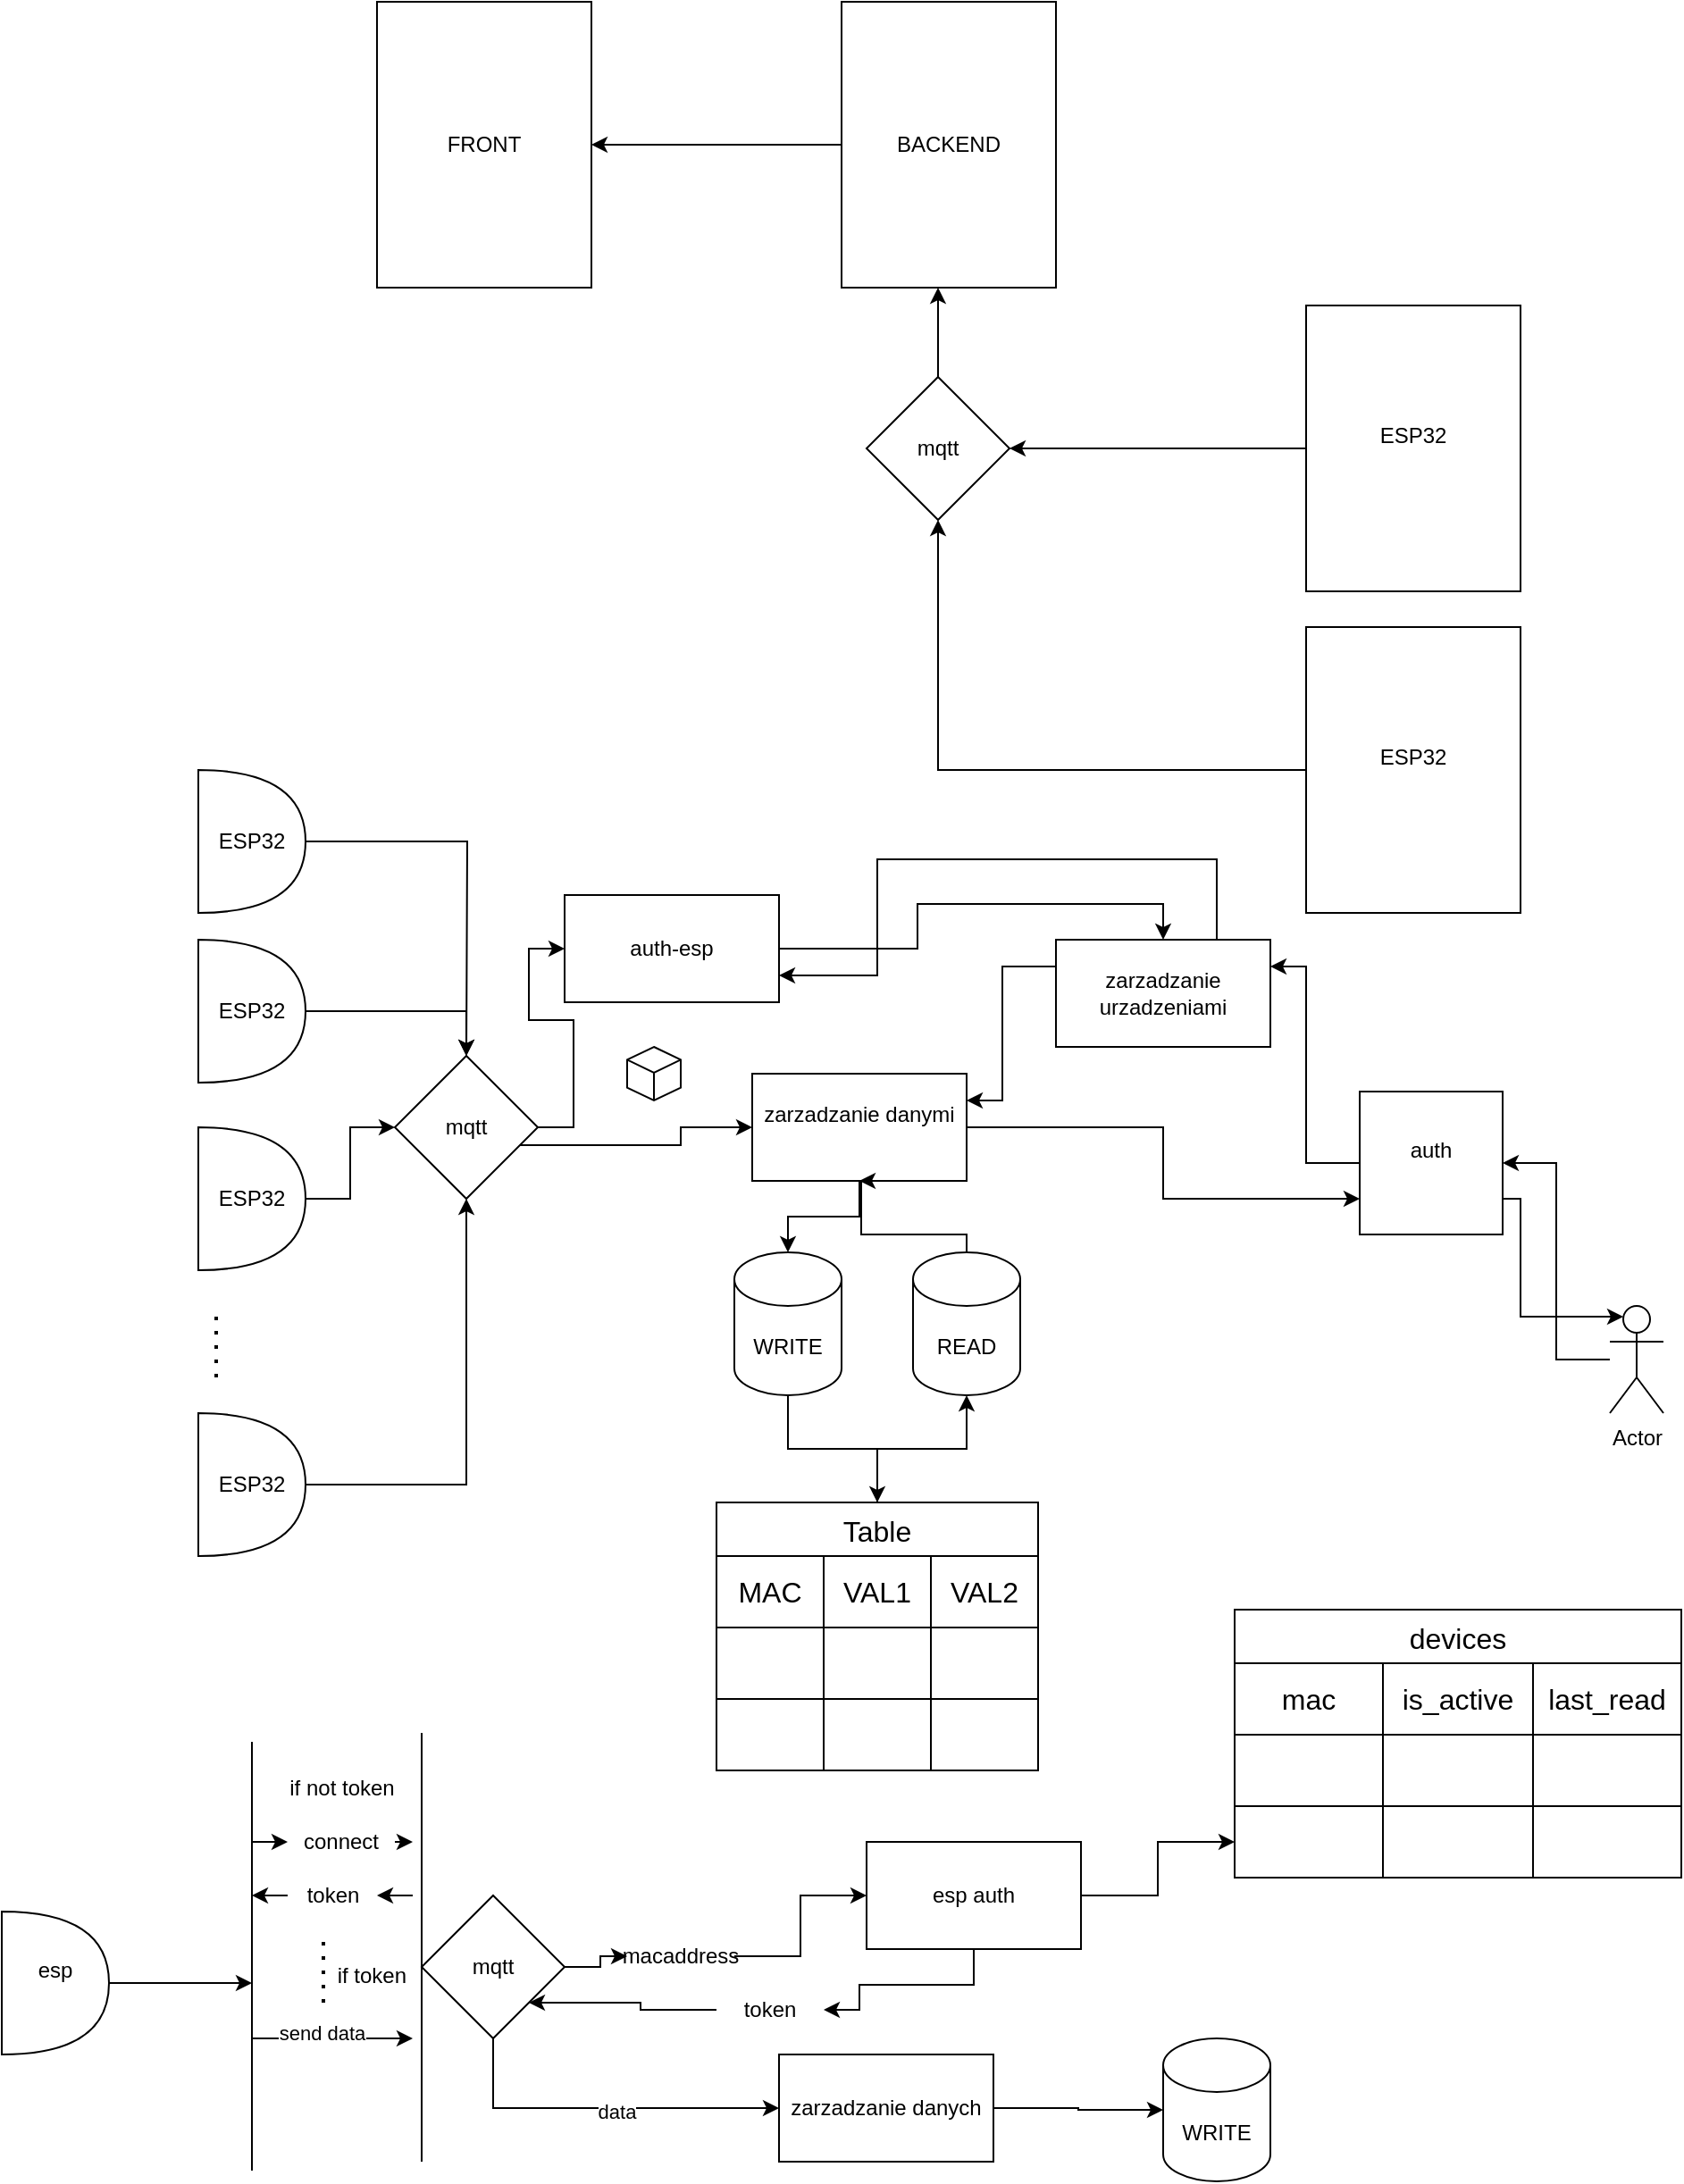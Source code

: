 <mxfile version="24.8.2">
  <diagram name="Strona-1" id="Qug85Xm8MsD0ged3D32k">
    <mxGraphModel dx="2261" dy="720" grid="1" gridSize="10" guides="1" tooltips="1" connect="1" arrows="1" fold="1" page="1" pageScale="1" pageWidth="827" pageHeight="1169" math="0" shadow="0">
      <root>
        <mxCell id="0" />
        <mxCell id="1" parent="0" />
        <mxCell id="Wiyv4J4VftKUWs66t4UB-1" value="FRONT" style="rounded=0;whiteSpace=wrap;html=1;" parent="1" vertex="1">
          <mxGeometry x="60" y="60" width="120" height="160" as="geometry" />
        </mxCell>
        <mxCell id="Wiyv4J4VftKUWs66t4UB-8" style="edgeStyle=orthogonalEdgeStyle;rounded=0;orthogonalLoop=1;jettySize=auto;html=1;entryX=1;entryY=0.5;entryDx=0;entryDy=0;" parent="1" source="Wiyv4J4VftKUWs66t4UB-2" target="Wiyv4J4VftKUWs66t4UB-1" edge="1">
          <mxGeometry relative="1" as="geometry" />
        </mxCell>
        <mxCell id="Wiyv4J4VftKUWs66t4UB-2" value="BACKEND" style="rounded=0;whiteSpace=wrap;html=1;" parent="1" vertex="1">
          <mxGeometry x="320" y="60" width="120" height="160" as="geometry" />
        </mxCell>
        <mxCell id="Wiyv4J4VftKUWs66t4UB-11" style="edgeStyle=orthogonalEdgeStyle;rounded=0;orthogonalLoop=1;jettySize=auto;html=1;entryX=1;entryY=0.5;entryDx=0;entryDy=0;" parent="1" source="Wiyv4J4VftKUWs66t4UB-3" target="Wiyv4J4VftKUWs66t4UB-9" edge="1">
          <mxGeometry relative="1" as="geometry">
            <mxPoint x="420" y="310" as="targetPoint" />
          </mxGeometry>
        </mxCell>
        <mxCell id="Wiyv4J4VftKUWs66t4UB-3" value="ESP32&lt;div&gt;&lt;br&gt;&lt;/div&gt;" style="rounded=0;whiteSpace=wrap;html=1;" parent="1" vertex="1">
          <mxGeometry x="580" y="230" width="120" height="160" as="geometry" />
        </mxCell>
        <mxCell id="Wiyv4J4VftKUWs66t4UB-12" style="edgeStyle=orthogonalEdgeStyle;rounded=0;orthogonalLoop=1;jettySize=auto;html=1;entryX=0.5;entryY=1;entryDx=0;entryDy=0;" parent="1" source="Wiyv4J4VftKUWs66t4UB-6" target="Wiyv4J4VftKUWs66t4UB-9" edge="1">
          <mxGeometry relative="1" as="geometry" />
        </mxCell>
        <mxCell id="Wiyv4J4VftKUWs66t4UB-6" value="ESP32&lt;div&gt;&lt;br&gt;&lt;/div&gt;" style="rounded=0;whiteSpace=wrap;html=1;" parent="1" vertex="1">
          <mxGeometry x="580" y="410" width="120" height="160" as="geometry" />
        </mxCell>
        <mxCell id="Wiyv4J4VftKUWs66t4UB-9" value="mqtt" style="rhombus;whiteSpace=wrap;html=1;" parent="1" vertex="1">
          <mxGeometry x="334" y="270" width="80" height="80" as="geometry" />
        </mxCell>
        <mxCell id="Wiyv4J4VftKUWs66t4UB-10" style="edgeStyle=orthogonalEdgeStyle;rounded=0;orthogonalLoop=1;jettySize=auto;html=1;entryX=0.45;entryY=1;entryDx=0;entryDy=0;entryPerimeter=0;" parent="1" source="Wiyv4J4VftKUWs66t4UB-9" target="Wiyv4J4VftKUWs66t4UB-2" edge="1">
          <mxGeometry relative="1" as="geometry" />
        </mxCell>
        <mxCell id="GCYZfr7af3xyStUnqvK9-22" style="edgeStyle=orthogonalEdgeStyle;rounded=0;orthogonalLoop=1;jettySize=auto;html=1;entryX=0;entryY=0.75;entryDx=0;entryDy=0;" parent="1" source="GCYZfr7af3xyStUnqvK9-1" target="GCYZfr7af3xyStUnqvK9-18" edge="1">
          <mxGeometry relative="1" as="geometry" />
        </mxCell>
        <mxCell id="GCYZfr7af3xyStUnqvK9-1" value="zarzadzanie danymi&lt;div&gt;&lt;br&gt;&lt;/div&gt;" style="rounded=0;whiteSpace=wrap;html=1;" parent="1" vertex="1">
          <mxGeometry x="270" y="660" width="120" height="60" as="geometry" />
        </mxCell>
        <mxCell id="GCYZfr7af3xyStUnqvK9-47" style="edgeStyle=orthogonalEdgeStyle;rounded=0;orthogonalLoop=1;jettySize=auto;html=1;entryX=0;entryY=0.5;entryDx=0;entryDy=0;" parent="1" source="GCYZfr7af3xyStUnqvK9-2" target="GCYZfr7af3xyStUnqvK9-46" edge="1">
          <mxGeometry relative="1" as="geometry" />
        </mxCell>
        <mxCell id="zikqFcTYSRr6rRfWWHI3-1" style="edgeStyle=orthogonalEdgeStyle;rounded=0;orthogonalLoop=1;jettySize=auto;html=1;entryX=0;entryY=0.5;entryDx=0;entryDy=0;" edge="1" parent="1" source="GCYZfr7af3xyStUnqvK9-2" target="GCYZfr7af3xyStUnqvK9-1">
          <mxGeometry relative="1" as="geometry">
            <Array as="points">
              <mxPoint x="230" y="700" />
              <mxPoint x="230" y="690" />
            </Array>
          </mxGeometry>
        </mxCell>
        <mxCell id="GCYZfr7af3xyStUnqvK9-2" value="mqtt" style="rhombus;whiteSpace=wrap;html=1;" parent="1" vertex="1">
          <mxGeometry x="70" y="650" width="80" height="80" as="geometry" />
        </mxCell>
        <mxCell id="GCYZfr7af3xyStUnqvK9-4" value="" style="html=1;whiteSpace=wrap;shape=isoCube2;backgroundOutline=1;isoAngle=15;" parent="1" vertex="1">
          <mxGeometry x="200" y="645" width="30" height="30" as="geometry" />
        </mxCell>
        <mxCell id="GCYZfr7af3xyStUnqvK9-5" value="Table" style="shape=table;startSize=30;container=1;collapsible=0;childLayout=tableLayout;strokeColor=default;fontSize=16;" parent="1" vertex="1">
          <mxGeometry x="250" y="900" width="180" height="150" as="geometry" />
        </mxCell>
        <mxCell id="GCYZfr7af3xyStUnqvK9-6" value="" style="shape=tableRow;horizontal=0;startSize=0;swimlaneHead=0;swimlaneBody=0;strokeColor=inherit;top=0;left=0;bottom=0;right=0;collapsible=0;dropTarget=0;fillColor=none;points=[[0,0.5],[1,0.5]];portConstraint=eastwest;fontSize=16;" parent="GCYZfr7af3xyStUnqvK9-5" vertex="1">
          <mxGeometry y="30" width="180" height="40" as="geometry" />
        </mxCell>
        <mxCell id="GCYZfr7af3xyStUnqvK9-7" value="MAC" style="shape=partialRectangle;html=1;whiteSpace=wrap;connectable=0;strokeColor=inherit;overflow=hidden;fillColor=none;top=0;left=0;bottom=0;right=0;pointerEvents=1;fontSize=16;" parent="GCYZfr7af3xyStUnqvK9-6" vertex="1">
          <mxGeometry width="60" height="40" as="geometry">
            <mxRectangle width="60" height="40" as="alternateBounds" />
          </mxGeometry>
        </mxCell>
        <mxCell id="GCYZfr7af3xyStUnqvK9-8" value="VAL1" style="shape=partialRectangle;html=1;whiteSpace=wrap;connectable=0;strokeColor=inherit;overflow=hidden;fillColor=none;top=0;left=0;bottom=0;right=0;pointerEvents=1;fontSize=16;" parent="GCYZfr7af3xyStUnqvK9-6" vertex="1">
          <mxGeometry x="60" width="60" height="40" as="geometry">
            <mxRectangle width="60" height="40" as="alternateBounds" />
          </mxGeometry>
        </mxCell>
        <mxCell id="GCYZfr7af3xyStUnqvK9-9" value="VAL2" style="shape=partialRectangle;html=1;whiteSpace=wrap;connectable=0;strokeColor=inherit;overflow=hidden;fillColor=none;top=0;left=0;bottom=0;right=0;pointerEvents=1;fontSize=16;" parent="GCYZfr7af3xyStUnqvK9-6" vertex="1">
          <mxGeometry x="120" width="60" height="40" as="geometry">
            <mxRectangle width="60" height="40" as="alternateBounds" />
          </mxGeometry>
        </mxCell>
        <mxCell id="GCYZfr7af3xyStUnqvK9-10" value="" style="shape=tableRow;horizontal=0;startSize=0;swimlaneHead=0;swimlaneBody=0;strokeColor=inherit;top=0;left=0;bottom=0;right=0;collapsible=0;dropTarget=0;fillColor=none;points=[[0,0.5],[1,0.5]];portConstraint=eastwest;fontSize=16;" parent="GCYZfr7af3xyStUnqvK9-5" vertex="1">
          <mxGeometry y="70" width="180" height="40" as="geometry" />
        </mxCell>
        <mxCell id="GCYZfr7af3xyStUnqvK9-11" value="" style="shape=partialRectangle;html=1;whiteSpace=wrap;connectable=0;strokeColor=inherit;overflow=hidden;fillColor=none;top=0;left=0;bottom=0;right=0;pointerEvents=1;fontSize=16;" parent="GCYZfr7af3xyStUnqvK9-10" vertex="1">
          <mxGeometry width="60" height="40" as="geometry">
            <mxRectangle width="60" height="40" as="alternateBounds" />
          </mxGeometry>
        </mxCell>
        <mxCell id="GCYZfr7af3xyStUnqvK9-12" value="" style="shape=partialRectangle;html=1;whiteSpace=wrap;connectable=0;strokeColor=inherit;overflow=hidden;fillColor=none;top=0;left=0;bottom=0;right=0;pointerEvents=1;fontSize=16;" parent="GCYZfr7af3xyStUnqvK9-10" vertex="1">
          <mxGeometry x="60" width="60" height="40" as="geometry">
            <mxRectangle width="60" height="40" as="alternateBounds" />
          </mxGeometry>
        </mxCell>
        <mxCell id="GCYZfr7af3xyStUnqvK9-13" value="" style="shape=partialRectangle;html=1;whiteSpace=wrap;connectable=0;strokeColor=inherit;overflow=hidden;fillColor=none;top=0;left=0;bottom=0;right=0;pointerEvents=1;fontSize=16;" parent="GCYZfr7af3xyStUnqvK9-10" vertex="1">
          <mxGeometry x="120" width="60" height="40" as="geometry">
            <mxRectangle width="60" height="40" as="alternateBounds" />
          </mxGeometry>
        </mxCell>
        <mxCell id="GCYZfr7af3xyStUnqvK9-14" value="" style="shape=tableRow;horizontal=0;startSize=0;swimlaneHead=0;swimlaneBody=0;strokeColor=inherit;top=0;left=0;bottom=0;right=0;collapsible=0;dropTarget=0;fillColor=none;points=[[0,0.5],[1,0.5]];portConstraint=eastwest;fontSize=16;" parent="GCYZfr7af3xyStUnqvK9-5" vertex="1">
          <mxGeometry y="110" width="180" height="40" as="geometry" />
        </mxCell>
        <mxCell id="GCYZfr7af3xyStUnqvK9-15" value="" style="shape=partialRectangle;html=1;whiteSpace=wrap;connectable=0;strokeColor=inherit;overflow=hidden;fillColor=none;top=0;left=0;bottom=0;right=0;pointerEvents=1;fontSize=16;" parent="GCYZfr7af3xyStUnqvK9-14" vertex="1">
          <mxGeometry width="60" height="40" as="geometry">
            <mxRectangle width="60" height="40" as="alternateBounds" />
          </mxGeometry>
        </mxCell>
        <mxCell id="GCYZfr7af3xyStUnqvK9-16" value="" style="shape=partialRectangle;html=1;whiteSpace=wrap;connectable=0;strokeColor=inherit;overflow=hidden;fillColor=none;top=0;left=0;bottom=0;right=0;pointerEvents=1;fontSize=16;" parent="GCYZfr7af3xyStUnqvK9-14" vertex="1">
          <mxGeometry x="60" width="60" height="40" as="geometry">
            <mxRectangle width="60" height="40" as="alternateBounds" />
          </mxGeometry>
        </mxCell>
        <mxCell id="GCYZfr7af3xyStUnqvK9-17" value="" style="shape=partialRectangle;html=1;whiteSpace=wrap;connectable=0;strokeColor=inherit;overflow=hidden;fillColor=none;top=0;left=0;bottom=0;right=0;pointerEvents=1;fontSize=16;" parent="GCYZfr7af3xyStUnqvK9-14" vertex="1">
          <mxGeometry x="120" width="60" height="40" as="geometry">
            <mxRectangle width="60" height="40" as="alternateBounds" />
          </mxGeometry>
        </mxCell>
        <mxCell id="GCYZfr7af3xyStUnqvK9-21" style="edgeStyle=orthogonalEdgeStyle;rounded=0;orthogonalLoop=1;jettySize=auto;html=1;exitX=0;exitY=0.5;exitDx=0;exitDy=0;entryX=1;entryY=0.25;entryDx=0;entryDy=0;" parent="1" source="GCYZfr7af3xyStUnqvK9-44" target="GCYZfr7af3xyStUnqvK9-1" edge="1">
          <mxGeometry relative="1" as="geometry">
            <Array as="points">
              <mxPoint x="410" y="600" />
              <mxPoint x="410" y="675" />
            </Array>
          </mxGeometry>
        </mxCell>
        <mxCell id="GCYZfr7af3xyStUnqvK9-18" value="auth&lt;div&gt;&lt;br&gt;&lt;/div&gt;" style="whiteSpace=wrap;html=1;aspect=fixed;" parent="1" vertex="1">
          <mxGeometry x="610" y="670" width="80" height="80" as="geometry" />
        </mxCell>
        <mxCell id="GCYZfr7af3xyStUnqvK9-20" style="edgeStyle=orthogonalEdgeStyle;rounded=0;orthogonalLoop=1;jettySize=auto;html=1;entryX=1;entryY=0.5;entryDx=0;entryDy=0;" parent="1" source="GCYZfr7af3xyStUnqvK9-19" target="GCYZfr7af3xyStUnqvK9-18" edge="1">
          <mxGeometry relative="1" as="geometry" />
        </mxCell>
        <mxCell id="GCYZfr7af3xyStUnqvK9-19" value="Actor" style="shape=umlActor;verticalLabelPosition=bottom;verticalAlign=top;html=1;outlineConnect=0;" parent="1" vertex="1">
          <mxGeometry x="750" y="790" width="30" height="60" as="geometry" />
        </mxCell>
        <mxCell id="GCYZfr7af3xyStUnqvK9-23" style="edgeStyle=orthogonalEdgeStyle;rounded=0;orthogonalLoop=1;jettySize=auto;html=1;exitX=1;exitY=0.75;exitDx=0;exitDy=0;entryX=0.25;entryY=0.1;entryDx=0;entryDy=0;entryPerimeter=0;" parent="1" source="GCYZfr7af3xyStUnqvK9-18" target="GCYZfr7af3xyStUnqvK9-19" edge="1">
          <mxGeometry relative="1" as="geometry">
            <Array as="points">
              <mxPoint x="700" y="730" />
              <mxPoint x="700" y="796" />
            </Array>
          </mxGeometry>
        </mxCell>
        <mxCell id="GCYZfr7af3xyStUnqvK9-31" style="edgeStyle=orthogonalEdgeStyle;rounded=0;orthogonalLoop=1;jettySize=auto;html=1;" parent="1" source="GCYZfr7af3xyStUnqvK9-28" edge="1">
          <mxGeometry relative="1" as="geometry">
            <mxPoint x="110" y="650" as="targetPoint" />
          </mxGeometry>
        </mxCell>
        <mxCell id="GCYZfr7af3xyStUnqvK9-28" value="ESP32" style="shape=or;whiteSpace=wrap;html=1;" parent="1" vertex="1">
          <mxGeometry x="-40" y="490" width="60" height="80" as="geometry" />
        </mxCell>
        <mxCell id="GCYZfr7af3xyStUnqvK9-32" style="edgeStyle=orthogonalEdgeStyle;rounded=0;orthogonalLoop=1;jettySize=auto;html=1;entryX=0.5;entryY=0;entryDx=0;entryDy=0;" parent="1" source="GCYZfr7af3xyStUnqvK9-29" target="GCYZfr7af3xyStUnqvK9-2" edge="1">
          <mxGeometry relative="1" as="geometry" />
        </mxCell>
        <mxCell id="GCYZfr7af3xyStUnqvK9-29" value="ESP32" style="shape=or;whiteSpace=wrap;html=1;" parent="1" vertex="1">
          <mxGeometry x="-40" y="585" width="60" height="80" as="geometry" />
        </mxCell>
        <mxCell id="GCYZfr7af3xyStUnqvK9-33" style="edgeStyle=orthogonalEdgeStyle;rounded=0;orthogonalLoop=1;jettySize=auto;html=1;entryX=0;entryY=0.5;entryDx=0;entryDy=0;" parent="1" source="GCYZfr7af3xyStUnqvK9-30" target="GCYZfr7af3xyStUnqvK9-2" edge="1">
          <mxGeometry relative="1" as="geometry" />
        </mxCell>
        <mxCell id="GCYZfr7af3xyStUnqvK9-30" value="ESP32" style="shape=or;whiteSpace=wrap;html=1;" parent="1" vertex="1">
          <mxGeometry x="-40" y="690" width="60" height="80" as="geometry" />
        </mxCell>
        <mxCell id="GCYZfr7af3xyStUnqvK9-34" value="" style="endArrow=none;dashed=1;html=1;dashPattern=1 3;strokeWidth=2;rounded=0;" parent="1" edge="1">
          <mxGeometry width="50" height="50" relative="1" as="geometry">
            <mxPoint x="-30" y="830" as="sourcePoint" />
            <mxPoint x="-30" y="790" as="targetPoint" />
          </mxGeometry>
        </mxCell>
        <mxCell id="GCYZfr7af3xyStUnqvK9-39" style="edgeStyle=orthogonalEdgeStyle;rounded=0;orthogonalLoop=1;jettySize=auto;html=1;entryX=0.5;entryY=0;entryDx=0;entryDy=0;" parent="1" source="GCYZfr7af3xyStUnqvK9-35" target="GCYZfr7af3xyStUnqvK9-5" edge="1">
          <mxGeometry relative="1" as="geometry" />
        </mxCell>
        <mxCell id="GCYZfr7af3xyStUnqvK9-35" value="WRITE" style="shape=cylinder3;whiteSpace=wrap;html=1;boundedLbl=1;backgroundOutline=1;size=15;" parent="1" vertex="1">
          <mxGeometry x="260" y="760" width="60" height="80" as="geometry" />
        </mxCell>
        <mxCell id="GCYZfr7af3xyStUnqvK9-41" style="edgeStyle=orthogonalEdgeStyle;rounded=0;orthogonalLoop=1;jettySize=auto;html=1;" parent="1" source="GCYZfr7af3xyStUnqvK9-37" edge="1">
          <mxGeometry relative="1" as="geometry">
            <mxPoint x="330" y="720" as="targetPoint" />
            <Array as="points">
              <mxPoint x="390" y="750" />
              <mxPoint x="331" y="750" />
            </Array>
          </mxGeometry>
        </mxCell>
        <mxCell id="GCYZfr7af3xyStUnqvK9-37" value="READ" style="shape=cylinder3;whiteSpace=wrap;html=1;boundedLbl=1;backgroundOutline=1;size=15;" parent="1" vertex="1">
          <mxGeometry x="360" y="760" width="60" height="80" as="geometry" />
        </mxCell>
        <mxCell id="GCYZfr7af3xyStUnqvK9-38" style="edgeStyle=orthogonalEdgeStyle;rounded=0;orthogonalLoop=1;jettySize=auto;html=1;entryX=0.5;entryY=0;entryDx=0;entryDy=0;entryPerimeter=0;" parent="1" source="GCYZfr7af3xyStUnqvK9-1" target="GCYZfr7af3xyStUnqvK9-35" edge="1">
          <mxGeometry relative="1" as="geometry" />
        </mxCell>
        <mxCell id="GCYZfr7af3xyStUnqvK9-40" style="edgeStyle=orthogonalEdgeStyle;rounded=0;orthogonalLoop=1;jettySize=auto;html=1;entryX=0.5;entryY=1;entryDx=0;entryDy=0;entryPerimeter=0;" parent="1" source="GCYZfr7af3xyStUnqvK9-5" target="GCYZfr7af3xyStUnqvK9-37" edge="1">
          <mxGeometry relative="1" as="geometry" />
        </mxCell>
        <mxCell id="GCYZfr7af3xyStUnqvK9-43" style="edgeStyle=orthogonalEdgeStyle;rounded=0;orthogonalLoop=1;jettySize=auto;html=1;entryX=0.5;entryY=1;entryDx=0;entryDy=0;" parent="1" source="GCYZfr7af3xyStUnqvK9-42" target="GCYZfr7af3xyStUnqvK9-2" edge="1">
          <mxGeometry relative="1" as="geometry" />
        </mxCell>
        <mxCell id="GCYZfr7af3xyStUnqvK9-42" value="ESP32" style="shape=or;whiteSpace=wrap;html=1;" parent="1" vertex="1">
          <mxGeometry x="-40" y="850" width="60" height="80" as="geometry" />
        </mxCell>
        <mxCell id="GCYZfr7af3xyStUnqvK9-45" value="" style="edgeStyle=orthogonalEdgeStyle;rounded=0;orthogonalLoop=1;jettySize=auto;html=1;exitX=0;exitY=0.5;exitDx=0;exitDy=0;entryX=1;entryY=0.25;entryDx=0;entryDy=0;" parent="1" source="GCYZfr7af3xyStUnqvK9-18" target="GCYZfr7af3xyStUnqvK9-44" edge="1">
          <mxGeometry relative="1" as="geometry">
            <mxPoint x="610" y="710" as="sourcePoint" />
            <mxPoint x="390" y="675" as="targetPoint" />
            <Array as="points">
              <mxPoint x="580" y="710" />
              <mxPoint x="580" y="600" />
              <mxPoint x="560" y="600" />
            </Array>
          </mxGeometry>
        </mxCell>
        <mxCell id="zikqFcTYSRr6rRfWWHI3-66" style="edgeStyle=orthogonalEdgeStyle;rounded=0;orthogonalLoop=1;jettySize=auto;html=1;entryX=1;entryY=0.75;entryDx=0;entryDy=0;" edge="1" parent="1" source="GCYZfr7af3xyStUnqvK9-44" target="GCYZfr7af3xyStUnqvK9-46">
          <mxGeometry relative="1" as="geometry">
            <Array as="points">
              <mxPoint x="530" y="540" />
              <mxPoint x="340" y="540" />
              <mxPoint x="340" y="605" />
            </Array>
          </mxGeometry>
        </mxCell>
        <mxCell id="GCYZfr7af3xyStUnqvK9-44" value="&lt;div&gt;zarzadzanie urzadzeniami&lt;/div&gt;" style="rounded=0;whiteSpace=wrap;html=1;" parent="1" vertex="1">
          <mxGeometry x="440" y="585" width="120" height="60" as="geometry" />
        </mxCell>
        <mxCell id="zikqFcTYSRr6rRfWWHI3-65" style="edgeStyle=orthogonalEdgeStyle;rounded=0;orthogonalLoop=1;jettySize=auto;html=1;entryX=0.5;entryY=0;entryDx=0;entryDy=0;" edge="1" parent="1" source="GCYZfr7af3xyStUnqvK9-46" target="GCYZfr7af3xyStUnqvK9-44">
          <mxGeometry relative="1" as="geometry" />
        </mxCell>
        <mxCell id="GCYZfr7af3xyStUnqvK9-46" value="auth-esp" style="rounded=0;whiteSpace=wrap;html=1;" parent="1" vertex="1">
          <mxGeometry x="165" y="560" width="120" height="60" as="geometry" />
        </mxCell>
        <mxCell id="zikqFcTYSRr6rRfWWHI3-22" style="edgeStyle=orthogonalEdgeStyle;rounded=0;orthogonalLoop=1;jettySize=auto;html=1;" edge="1" parent="1" source="zikqFcTYSRr6rRfWWHI3-2">
          <mxGeometry relative="1" as="geometry">
            <mxPoint x="-10" y="1169" as="targetPoint" />
          </mxGeometry>
        </mxCell>
        <mxCell id="zikqFcTYSRr6rRfWWHI3-2" value="esp&lt;div&gt;&lt;br&gt;&lt;/div&gt;" style="shape=or;whiteSpace=wrap;html=1;" vertex="1" parent="1">
          <mxGeometry x="-150" y="1129" width="60" height="80" as="geometry" />
        </mxCell>
        <mxCell id="zikqFcTYSRr6rRfWWHI3-6" style="edgeStyle=orthogonalEdgeStyle;rounded=0;orthogonalLoop=1;jettySize=auto;html=1;entryX=0;entryY=0.5;entryDx=0;entryDy=0;" edge="1" parent="1" source="zikqFcTYSRr6rRfWWHI3-8" target="zikqFcTYSRr6rRfWWHI3-4">
          <mxGeometry relative="1" as="geometry" />
        </mxCell>
        <mxCell id="zikqFcTYSRr6rRfWWHI3-12" style="edgeStyle=orthogonalEdgeStyle;rounded=0;orthogonalLoop=1;jettySize=auto;html=1;entryX=0;entryY=0.5;entryDx=0;entryDy=0;" edge="1" parent="1" source="zikqFcTYSRr6rRfWWHI3-3" target="zikqFcTYSRr6rRfWWHI3-11">
          <mxGeometry relative="1" as="geometry">
            <Array as="points">
              <mxPoint x="125" y="1239" />
            </Array>
          </mxGeometry>
        </mxCell>
        <mxCell id="zikqFcTYSRr6rRfWWHI3-34" value="data" style="edgeLabel;html=1;align=center;verticalAlign=middle;resizable=0;points=[];" vertex="1" connectable="0" parent="zikqFcTYSRr6rRfWWHI3-12">
          <mxGeometry x="0.085" y="-2" relative="1" as="geometry">
            <mxPoint as="offset" />
          </mxGeometry>
        </mxCell>
        <mxCell id="zikqFcTYSRr6rRfWWHI3-3" value="mqtt" style="rhombus;whiteSpace=wrap;html=1;" vertex="1" parent="1">
          <mxGeometry x="85" y="1120" width="80" height="80" as="geometry" />
        </mxCell>
        <mxCell id="zikqFcTYSRr6rRfWWHI3-7" style="edgeStyle=orthogonalEdgeStyle;rounded=0;orthogonalLoop=1;jettySize=auto;html=1;entryX=1;entryY=1;entryDx=0;entryDy=0;" edge="1" parent="1" source="zikqFcTYSRr6rRfWWHI3-9" target="zikqFcTYSRr6rRfWWHI3-3">
          <mxGeometry relative="1" as="geometry">
            <Array as="points" />
          </mxGeometry>
        </mxCell>
        <mxCell id="zikqFcTYSRr6rRfWWHI3-18" style="edgeStyle=orthogonalEdgeStyle;rounded=0;orthogonalLoop=1;jettySize=auto;html=1;entryX=1;entryY=0.5;entryDx=0;entryDy=0;" edge="1" parent="1" source="zikqFcTYSRr6rRfWWHI3-4" target="zikqFcTYSRr6rRfWWHI3-9">
          <mxGeometry relative="1" as="geometry">
            <Array as="points">
              <mxPoint x="394" y="1170" />
              <mxPoint x="330" y="1170" />
              <mxPoint x="330" y="1184" />
            </Array>
          </mxGeometry>
        </mxCell>
        <mxCell id="zikqFcTYSRr6rRfWWHI3-64" style="edgeStyle=orthogonalEdgeStyle;rounded=0;orthogonalLoop=1;jettySize=auto;html=1;" edge="1" parent="1" source="zikqFcTYSRr6rRfWWHI3-4" target="zikqFcTYSRr6rRfWWHI3-47">
          <mxGeometry relative="1" as="geometry" />
        </mxCell>
        <mxCell id="zikqFcTYSRr6rRfWWHI3-4" value="esp auth" style="rounded=0;whiteSpace=wrap;html=1;" vertex="1" parent="1">
          <mxGeometry x="334" y="1090" width="120" height="60" as="geometry" />
        </mxCell>
        <mxCell id="zikqFcTYSRr6rRfWWHI3-11" value="zarzadzanie danych" style="rounded=0;whiteSpace=wrap;html=1;" vertex="1" parent="1">
          <mxGeometry x="285" y="1209" width="120" height="60" as="geometry" />
        </mxCell>
        <mxCell id="zikqFcTYSRr6rRfWWHI3-13" value="WRITE" style="shape=cylinder3;whiteSpace=wrap;html=1;boundedLbl=1;backgroundOutline=1;size=15;" vertex="1" parent="1">
          <mxGeometry x="500" y="1200" width="60" height="80" as="geometry" />
        </mxCell>
        <mxCell id="zikqFcTYSRr6rRfWWHI3-15" style="edgeStyle=orthogonalEdgeStyle;rounded=0;orthogonalLoop=1;jettySize=auto;html=1;entryX=0;entryY=0.5;entryDx=0;entryDy=0;entryPerimeter=0;" edge="1" parent="1" source="zikqFcTYSRr6rRfWWHI3-11" target="zikqFcTYSRr6rRfWWHI3-13">
          <mxGeometry relative="1" as="geometry" />
        </mxCell>
        <mxCell id="zikqFcTYSRr6rRfWWHI3-9" value="token" style="text;html=1;align=center;verticalAlign=middle;whiteSpace=wrap;rounded=0;" vertex="1" parent="1">
          <mxGeometry x="250" y="1169" width="60" height="30" as="geometry" />
        </mxCell>
        <mxCell id="zikqFcTYSRr6rRfWWHI3-17" value="" style="edgeStyle=orthogonalEdgeStyle;rounded=0;orthogonalLoop=1;jettySize=auto;html=1;entryX=0;entryY=0.5;entryDx=0;entryDy=0;" edge="1" parent="1" source="zikqFcTYSRr6rRfWWHI3-3" target="zikqFcTYSRr6rRfWWHI3-8">
          <mxGeometry relative="1" as="geometry">
            <mxPoint x="165" y="1160" as="sourcePoint" />
            <mxPoint x="334" y="1120" as="targetPoint" />
          </mxGeometry>
        </mxCell>
        <mxCell id="zikqFcTYSRr6rRfWWHI3-8" value="macaddress" style="text;html=1;align=center;verticalAlign=middle;whiteSpace=wrap;rounded=0;" vertex="1" parent="1">
          <mxGeometry x="200" y="1139" width="60" height="30" as="geometry" />
        </mxCell>
        <mxCell id="zikqFcTYSRr6rRfWWHI3-20" value="" style="endArrow=none;html=1;rounded=0;" edge="1" parent="1">
          <mxGeometry width="50" height="50" relative="1" as="geometry">
            <mxPoint x="85" y="1269" as="sourcePoint" />
            <mxPoint x="85" y="1029" as="targetPoint" />
          </mxGeometry>
        </mxCell>
        <mxCell id="zikqFcTYSRr6rRfWWHI3-21" value="" style="endArrow=none;html=1;rounded=0;" edge="1" parent="1">
          <mxGeometry width="50" height="50" relative="1" as="geometry">
            <mxPoint x="-10" y="1274" as="sourcePoint" />
            <mxPoint x="-10" y="1034" as="targetPoint" />
          </mxGeometry>
        </mxCell>
        <mxCell id="zikqFcTYSRr6rRfWWHI3-24" value="" style="endArrow=classic;html=1;rounded=0;" edge="1" parent="1" source="zikqFcTYSRr6rRfWWHI3-19">
          <mxGeometry width="50" height="50" relative="1" as="geometry">
            <mxPoint x="-10" y="1090" as="sourcePoint" />
            <mxPoint x="80" y="1090" as="targetPoint" />
          </mxGeometry>
        </mxCell>
        <mxCell id="zikqFcTYSRr6rRfWWHI3-25" value="" style="endArrow=classic;html=1;rounded=0;" edge="1" parent="1" source="zikqFcTYSRr6rRfWWHI3-26">
          <mxGeometry width="50" height="50" relative="1" as="geometry">
            <mxPoint x="90" y="1120" as="sourcePoint" />
            <mxPoint x="-10" y="1120" as="targetPoint" />
          </mxGeometry>
        </mxCell>
        <mxCell id="zikqFcTYSRr6rRfWWHI3-27" value="" style="endArrow=classic;html=1;rounded=0;" edge="1" parent="1" target="zikqFcTYSRr6rRfWWHI3-26">
          <mxGeometry width="50" height="50" relative="1" as="geometry">
            <mxPoint x="80" y="1120" as="sourcePoint" />
            <mxPoint x="-10" y="1120" as="targetPoint" />
          </mxGeometry>
        </mxCell>
        <mxCell id="zikqFcTYSRr6rRfWWHI3-26" value="token" style="text;html=1;align=center;verticalAlign=middle;resizable=0;points=[];autosize=1;strokeColor=none;fillColor=none;" vertex="1" parent="1">
          <mxGeometry x="10" y="1105" width="50" height="30" as="geometry" />
        </mxCell>
        <mxCell id="zikqFcTYSRr6rRfWWHI3-28" value="" style="endArrow=classic;html=1;rounded=0;" edge="1" parent="1" target="zikqFcTYSRr6rRfWWHI3-19">
          <mxGeometry width="50" height="50" relative="1" as="geometry">
            <mxPoint x="-10" y="1090" as="sourcePoint" />
            <mxPoint x="80" y="1090" as="targetPoint" />
          </mxGeometry>
        </mxCell>
        <mxCell id="zikqFcTYSRr6rRfWWHI3-19" value="connect" style="text;html=1;align=center;verticalAlign=middle;whiteSpace=wrap;rounded=0;" vertex="1" parent="1">
          <mxGeometry x="10" y="1075" width="60" height="30" as="geometry" />
        </mxCell>
        <mxCell id="zikqFcTYSRr6rRfWWHI3-32" value="" style="endArrow=classic;html=1;rounded=0;" edge="1" parent="1">
          <mxGeometry width="50" height="50" relative="1" as="geometry">
            <mxPoint x="-10" y="1200" as="sourcePoint" />
            <mxPoint x="80" y="1200" as="targetPoint" />
          </mxGeometry>
        </mxCell>
        <mxCell id="zikqFcTYSRr6rRfWWHI3-33" value="send data" style="edgeLabel;html=1;align=center;verticalAlign=middle;resizable=0;points=[];" vertex="1" connectable="0" parent="zikqFcTYSRr6rRfWWHI3-32">
          <mxGeometry x="-0.133" y="3" relative="1" as="geometry">
            <mxPoint as="offset" />
          </mxGeometry>
        </mxCell>
        <mxCell id="zikqFcTYSRr6rRfWWHI3-35" value="" style="endArrow=none;dashed=1;html=1;dashPattern=1 3;strokeWidth=2;rounded=0;" edge="1" parent="1">
          <mxGeometry width="50" height="50" relative="1" as="geometry">
            <mxPoint x="30" y="1180" as="sourcePoint" />
            <mxPoint x="30" y="1140" as="targetPoint" />
          </mxGeometry>
        </mxCell>
        <mxCell id="zikqFcTYSRr6rRfWWHI3-36" value="if not token" style="text;html=1;align=center;verticalAlign=middle;resizable=0;points=[];autosize=1;strokeColor=none;fillColor=none;" vertex="1" parent="1">
          <mxGeometry y="1045" width="80" height="30" as="geometry" />
        </mxCell>
        <mxCell id="zikqFcTYSRr6rRfWWHI3-37" value="&amp;nbsp;if token" style="text;html=1;align=center;verticalAlign=middle;resizable=0;points=[];autosize=1;strokeColor=none;fillColor=none;" vertex="1" parent="1">
          <mxGeometry x="20" y="1150" width="70" height="30" as="geometry" />
        </mxCell>
        <mxCell id="zikqFcTYSRr6rRfWWHI3-38" value="devices" style="shape=table;startSize=30;container=1;collapsible=0;childLayout=tableLayout;strokeColor=default;fontSize=16;" vertex="1" parent="1">
          <mxGeometry x="540" y="960" width="250" height="150" as="geometry" />
        </mxCell>
        <mxCell id="zikqFcTYSRr6rRfWWHI3-39" value="" style="shape=tableRow;horizontal=0;startSize=0;swimlaneHead=0;swimlaneBody=0;strokeColor=inherit;top=0;left=0;bottom=0;right=0;collapsible=0;dropTarget=0;fillColor=none;points=[[0,0.5],[1,0.5]];portConstraint=eastwest;fontSize=16;" vertex="1" parent="zikqFcTYSRr6rRfWWHI3-38">
          <mxGeometry y="30" width="250" height="40" as="geometry" />
        </mxCell>
        <mxCell id="zikqFcTYSRr6rRfWWHI3-40" value="mac" style="shape=partialRectangle;html=1;whiteSpace=wrap;connectable=0;strokeColor=inherit;overflow=hidden;fillColor=none;top=0;left=0;bottom=0;right=0;pointerEvents=1;fontSize=16;" vertex="1" parent="zikqFcTYSRr6rRfWWHI3-39">
          <mxGeometry width="83" height="40" as="geometry">
            <mxRectangle width="83" height="40" as="alternateBounds" />
          </mxGeometry>
        </mxCell>
        <mxCell id="zikqFcTYSRr6rRfWWHI3-41" value="is_active" style="shape=partialRectangle;html=1;whiteSpace=wrap;connectable=0;strokeColor=inherit;overflow=hidden;fillColor=none;top=0;left=0;bottom=0;right=0;pointerEvents=1;fontSize=16;" vertex="1" parent="zikqFcTYSRr6rRfWWHI3-39">
          <mxGeometry x="83" width="84" height="40" as="geometry">
            <mxRectangle width="84" height="40" as="alternateBounds" />
          </mxGeometry>
        </mxCell>
        <mxCell id="zikqFcTYSRr6rRfWWHI3-42" value="last_read" style="shape=partialRectangle;html=1;whiteSpace=wrap;connectable=0;strokeColor=inherit;overflow=hidden;fillColor=none;top=0;left=0;bottom=0;right=0;pointerEvents=1;fontSize=16;" vertex="1" parent="zikqFcTYSRr6rRfWWHI3-39">
          <mxGeometry x="167" width="83" height="40" as="geometry">
            <mxRectangle width="83" height="40" as="alternateBounds" />
          </mxGeometry>
        </mxCell>
        <mxCell id="zikqFcTYSRr6rRfWWHI3-43" value="" style="shape=tableRow;horizontal=0;startSize=0;swimlaneHead=0;swimlaneBody=0;strokeColor=inherit;top=0;left=0;bottom=0;right=0;collapsible=0;dropTarget=0;fillColor=none;points=[[0,0.5],[1,0.5]];portConstraint=eastwest;fontSize=16;" vertex="1" parent="zikqFcTYSRr6rRfWWHI3-38">
          <mxGeometry y="70" width="250" height="40" as="geometry" />
        </mxCell>
        <mxCell id="zikqFcTYSRr6rRfWWHI3-44" value="" style="shape=partialRectangle;html=1;whiteSpace=wrap;connectable=0;strokeColor=inherit;overflow=hidden;fillColor=none;top=0;left=0;bottom=0;right=0;pointerEvents=1;fontSize=16;" vertex="1" parent="zikqFcTYSRr6rRfWWHI3-43">
          <mxGeometry width="83" height="40" as="geometry">
            <mxRectangle width="83" height="40" as="alternateBounds" />
          </mxGeometry>
        </mxCell>
        <mxCell id="zikqFcTYSRr6rRfWWHI3-45" value="" style="shape=partialRectangle;html=1;whiteSpace=wrap;connectable=0;strokeColor=inherit;overflow=hidden;fillColor=none;top=0;left=0;bottom=0;right=0;pointerEvents=1;fontSize=16;" vertex="1" parent="zikqFcTYSRr6rRfWWHI3-43">
          <mxGeometry x="83" width="84" height="40" as="geometry">
            <mxRectangle width="84" height="40" as="alternateBounds" />
          </mxGeometry>
        </mxCell>
        <mxCell id="zikqFcTYSRr6rRfWWHI3-46" value="" style="shape=partialRectangle;html=1;whiteSpace=wrap;connectable=0;strokeColor=inherit;overflow=hidden;fillColor=none;top=0;left=0;bottom=0;right=0;pointerEvents=1;fontSize=16;" vertex="1" parent="zikqFcTYSRr6rRfWWHI3-43">
          <mxGeometry x="167" width="83" height="40" as="geometry">
            <mxRectangle width="83" height="40" as="alternateBounds" />
          </mxGeometry>
        </mxCell>
        <mxCell id="zikqFcTYSRr6rRfWWHI3-47" value="" style="shape=tableRow;horizontal=0;startSize=0;swimlaneHead=0;swimlaneBody=0;strokeColor=inherit;top=0;left=0;bottom=0;right=0;collapsible=0;dropTarget=0;fillColor=none;points=[[0,0.5],[1,0.5]];portConstraint=eastwest;fontSize=16;" vertex="1" parent="zikqFcTYSRr6rRfWWHI3-38">
          <mxGeometry y="110" width="250" height="40" as="geometry" />
        </mxCell>
        <mxCell id="zikqFcTYSRr6rRfWWHI3-48" value="" style="shape=partialRectangle;html=1;whiteSpace=wrap;connectable=0;strokeColor=inherit;overflow=hidden;fillColor=none;top=0;left=0;bottom=0;right=0;pointerEvents=1;fontSize=16;" vertex="1" parent="zikqFcTYSRr6rRfWWHI3-47">
          <mxGeometry width="83" height="40" as="geometry">
            <mxRectangle width="83" height="40" as="alternateBounds" />
          </mxGeometry>
        </mxCell>
        <mxCell id="zikqFcTYSRr6rRfWWHI3-49" value="" style="shape=partialRectangle;html=1;whiteSpace=wrap;connectable=0;strokeColor=inherit;overflow=hidden;fillColor=none;top=0;left=0;bottom=0;right=0;pointerEvents=1;fontSize=16;" vertex="1" parent="zikqFcTYSRr6rRfWWHI3-47">
          <mxGeometry x="83" width="84" height="40" as="geometry">
            <mxRectangle width="84" height="40" as="alternateBounds" />
          </mxGeometry>
        </mxCell>
        <mxCell id="zikqFcTYSRr6rRfWWHI3-50" value="" style="shape=partialRectangle;html=1;whiteSpace=wrap;connectable=0;strokeColor=inherit;overflow=hidden;fillColor=none;top=0;left=0;bottom=0;right=0;pointerEvents=1;fontSize=16;" vertex="1" parent="zikqFcTYSRr6rRfWWHI3-47">
          <mxGeometry x="167" width="83" height="40" as="geometry">
            <mxRectangle width="83" height="40" as="alternateBounds" />
          </mxGeometry>
        </mxCell>
      </root>
    </mxGraphModel>
  </diagram>
</mxfile>
